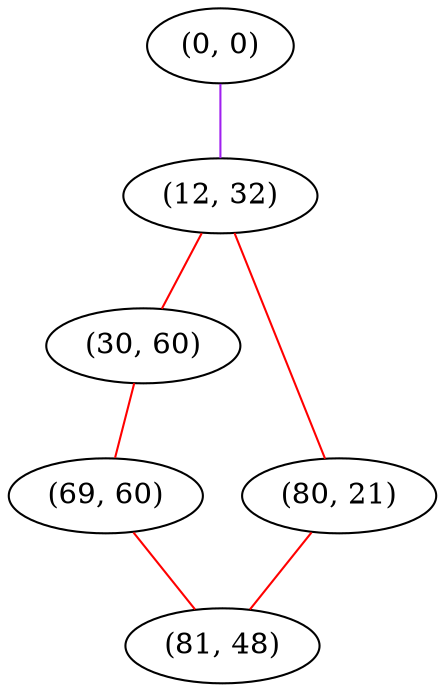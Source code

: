 graph "" {
"(0, 0)";
"(12, 32)";
"(30, 60)";
"(80, 21)";
"(69, 60)";
"(81, 48)";
"(0, 0)" -- "(12, 32)"  [color=purple, key=0, weight=4];
"(12, 32)" -- "(30, 60)"  [color=red, key=0, weight=1];
"(12, 32)" -- "(80, 21)"  [color=red, key=0, weight=1];
"(30, 60)" -- "(69, 60)"  [color=red, key=0, weight=1];
"(80, 21)" -- "(81, 48)"  [color=red, key=0, weight=1];
"(69, 60)" -- "(81, 48)"  [color=red, key=0, weight=1];
}
